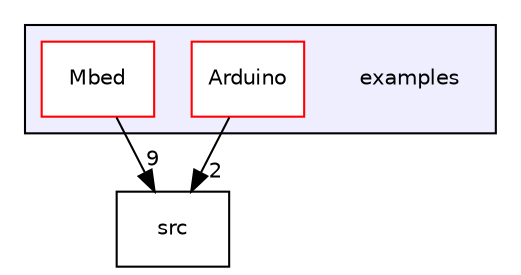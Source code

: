 digraph "examples" {
  compound=true
  node [ fontsize="10", fontname="Helvetica"];
  edge [ labelfontsize="10", labelfontname="Helvetica"];
  subgraph clusterdir_d28a4824dc47e487b107a5db32ef43c4 {
    graph [ bgcolor="#eeeeff", pencolor="black", label="" URL="dir_d28a4824dc47e487b107a5db32ef43c4.html"];
    dir_d28a4824dc47e487b107a5db32ef43c4 [shape=plaintext label="examples"];
    dir_566e3080b9de3b93d5667d10c656a736 [shape=box label="Arduino" color="red" fillcolor="white" style="filled" URL="dir_566e3080b9de3b93d5667d10c656a736.html"];
    dir_d1beff12654d7dd39782852aec0b9605 [shape=box label="Mbed" color="red" fillcolor="white" style="filled" URL="dir_d1beff12654d7dd39782852aec0b9605.html"];
  }
  dir_68267d1309a1af8e8297ef4c3efbcdba [shape=box label="src" URL="dir_68267d1309a1af8e8297ef4c3efbcdba.html"];
  dir_d1beff12654d7dd39782852aec0b9605->dir_68267d1309a1af8e8297ef4c3efbcdba [headlabel="9", labeldistance=1.5 headhref="dir_000005_000012.html"];
  dir_566e3080b9de3b93d5667d10c656a736->dir_68267d1309a1af8e8297ef4c3efbcdba [headlabel="2", labeldistance=1.5 headhref="dir_000002_000012.html"];
}
